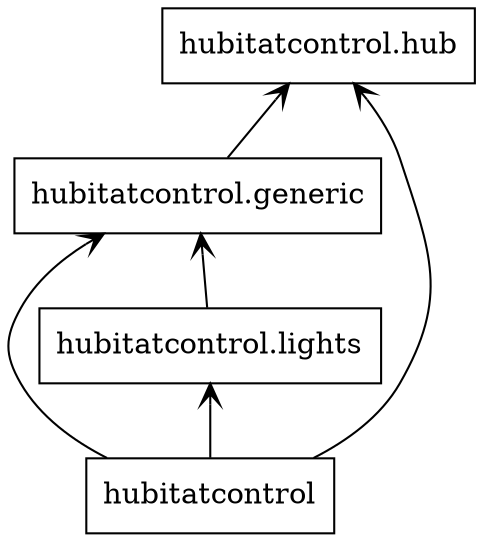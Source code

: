 digraph "packages" {
rankdir=BT
charset="utf-8"
"hubitatcontrol" [color="black", label=<hubitatcontrol>, shape="box", style="solid"];
"hubitatcontrol.generic" [color="black", label=<hubitatcontrol.generic>, shape="box", style="solid"];
"hubitatcontrol.hub" [color="black", label=<hubitatcontrol.hub>, shape="box", style="solid"];
"hubitatcontrol.lights" [color="black", label=<hubitatcontrol.lights>, shape="box", style="solid"];
"hubitatcontrol" -> "hubitatcontrol.generic" [arrowhead="open", arrowtail="none"];
"hubitatcontrol" -> "hubitatcontrol.hub" [arrowhead="open", arrowtail="none"];
"hubitatcontrol" -> "hubitatcontrol.lights" [arrowhead="open", arrowtail="none"];
"hubitatcontrol.generic" -> "hubitatcontrol.hub" [arrowhead="open", arrowtail="none"];
"hubitatcontrol.lights" -> "hubitatcontrol.generic" [arrowhead="open", arrowtail="none"];
}
